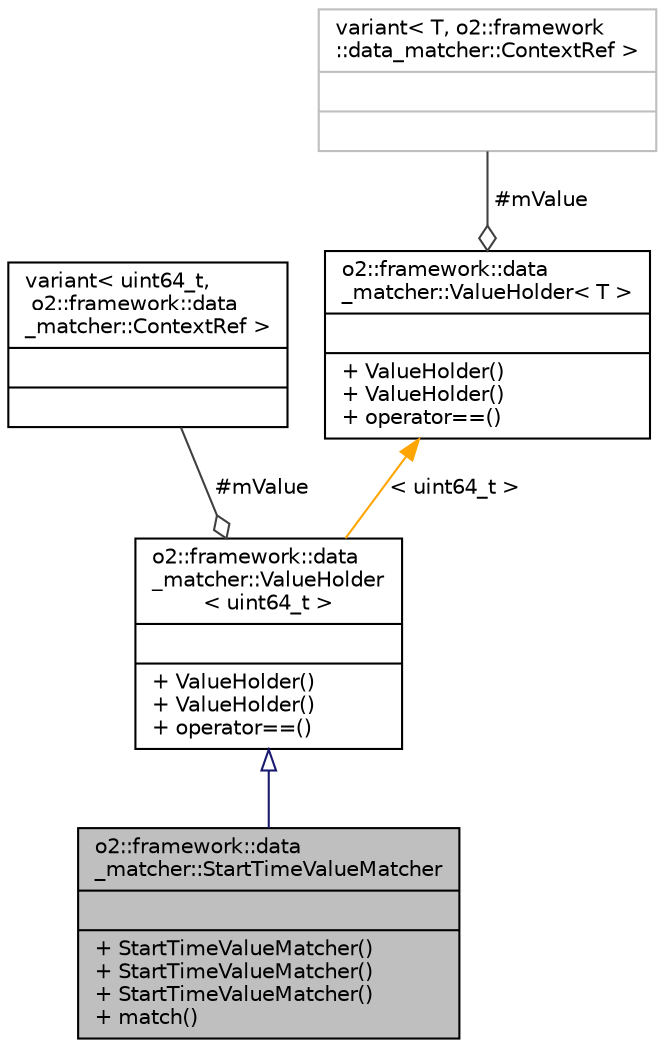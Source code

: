 digraph "o2::framework::data_matcher::StartTimeValueMatcher"
{
 // INTERACTIVE_SVG=YES
  bgcolor="transparent";
  edge [fontname="Helvetica",fontsize="10",labelfontname="Helvetica",labelfontsize="10"];
  node [fontname="Helvetica",fontsize="10",shape=record];
  Node1 [label="{o2::framework::data\l_matcher::StartTimeValueMatcher\n||+ StartTimeValueMatcher()\l+ StartTimeValueMatcher()\l+ StartTimeValueMatcher()\l+ match()\l}",height=0.2,width=0.4,color="black", fillcolor="grey75", style="filled" fontcolor="black"];
  Node2 -> Node1 [dir="back",color="midnightblue",fontsize="10",style="solid",arrowtail="onormal",fontname="Helvetica"];
  Node2 [label="{o2::framework::data\l_matcher::ValueHolder\l\< uint64_t \>\n||+ ValueHolder()\l+ ValueHolder()\l+ operator==()\l}",height=0.2,width=0.4,color="black",URL="$dc/d72/classo2_1_1framework_1_1data__matcher_1_1ValueHolder.html"];
  Node3 -> Node2 [color="grey25",fontsize="10",style="solid",label=" #mValue" ,arrowhead="odiamond",fontname="Helvetica"];
  Node3 [label="{variant\< uint64_t,\l o2::framework::data\l_matcher::ContextRef \>\n||}",height=0.2,width=0.4,color="black",URL="$d5/d87/classstd_1_1variant_3_01uint64__t_00_01o2_1_1framework_1_1data__matcher_1_1ContextRef_01_4.html"];
  Node4 -> Node2 [dir="back",color="orange",fontsize="10",style="solid",label=" \< uint64_t \>" ,fontname="Helvetica"];
  Node4 [label="{o2::framework::data\l_matcher::ValueHolder\< T \>\n||+ ValueHolder()\l+ ValueHolder()\l+ operator==()\l}",height=0.2,width=0.4,color="black",URL="$dc/d72/classo2_1_1framework_1_1data__matcher_1_1ValueHolder.html"];
  Node5 -> Node4 [color="grey25",fontsize="10",style="solid",label=" #mValue" ,arrowhead="odiamond",fontname="Helvetica"];
  Node5 [label="{variant\< T, o2::framework\l::data_matcher::ContextRef \>\n||}",height=0.2,width=0.4,color="grey75"];
}
